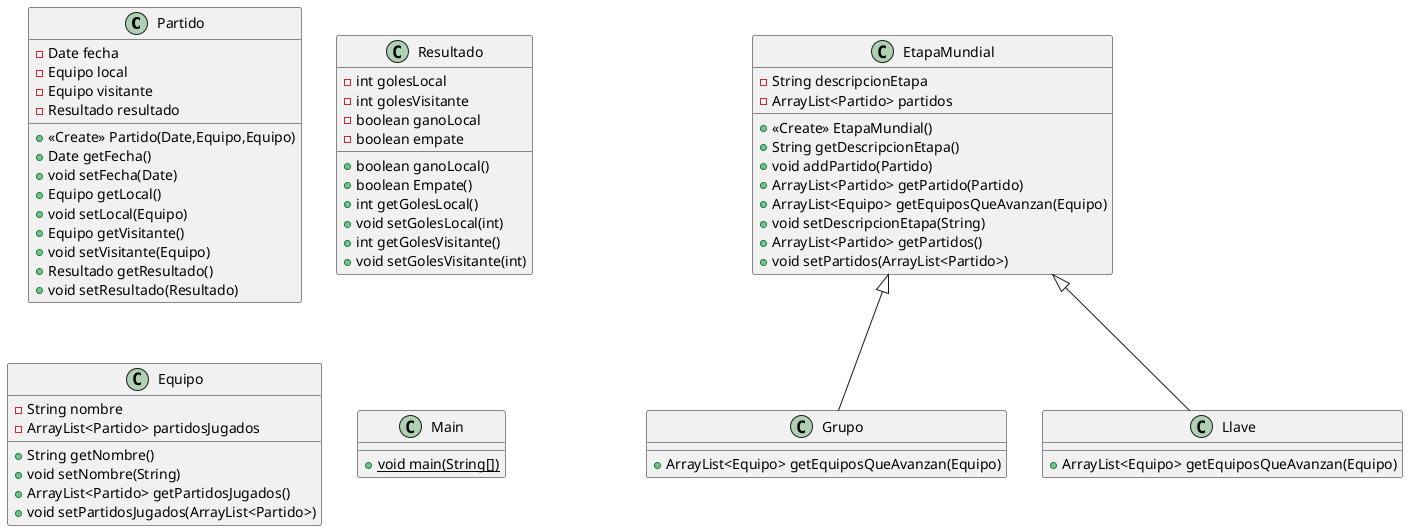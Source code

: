 @startuml
class Partido {
- Date fecha
- Equipo local
- Equipo visitante
- Resultado resultado
+ <<Create>> Partido(Date,Equipo,Equipo)
+ Date getFecha()
+ void setFecha(Date)
+ Equipo getLocal()
+ void setLocal(Equipo)
+ Equipo getVisitante()
+ void setVisitante(Equipo)
+ Resultado getResultado()
+ void setResultado(Resultado)
}
class Resultado {
- int golesLocal
- int golesVisitante
- boolean ganoLocal
- boolean empate
+ boolean ganoLocal()
+ boolean Empate()
+ int getGolesLocal()
+ void setGolesLocal(int)
+ int getGolesVisitante()
+ void setGolesVisitante(int)
}
class EtapaMundial {
- String descripcionEtapa
- ArrayList<Partido> partidos
+ <<Create>> EtapaMundial()
+ String getDescripcionEtapa()
+ void addPartido(Partido)
+ ArrayList<Partido> getPartido(Partido)
+ ArrayList<Equipo> getEquiposQueAvanzan(Equipo)
+ void setDescripcionEtapa(String)
+ ArrayList<Partido> getPartidos()
+ void setPartidos(ArrayList<Partido>)
}
class Equipo {
- String nombre
- ArrayList<Partido> partidosJugados
+ String getNombre()
+ void setNombre(String)
+ ArrayList<Partido> getPartidosJugados()
+ void setPartidosJugados(ArrayList<Partido>)
}
class Grupo {
+ ArrayList<Equipo> getEquiposQueAvanzan(Equipo)
}
class Main {
+ {static} void main(String[])
}
class Llave {
+ ArrayList<Equipo> getEquiposQueAvanzan(Equipo)
}


EtapaMundial <|-- Grupo
EtapaMundial <|-- Llave
@enduml